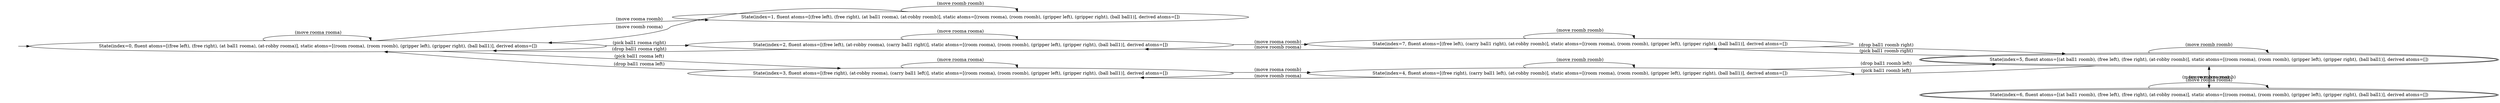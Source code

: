 digraph {
rankdir="LR"
s0[label="State(index=0, fluent atoms=[(free left), (free right), (at ball1 rooma), (at-robby rooma)], static atoms=[(room rooma), (room roomb), (gripper left), (gripper right), (ball ball1)], derived atoms=[])"]
s1[label="State(index=1, fluent atoms=[(free left), (free right), (at ball1 rooma), (at-robby roomb)], static atoms=[(room rooma), (room roomb), (gripper left), (gripper right), (ball ball1)], derived atoms=[])"]
s2[label="State(index=2, fluent atoms=[(free left), (at-robby rooma), (carry ball1 right)], static atoms=[(room rooma), (room roomb), (gripper left), (gripper right), (ball ball1)], derived atoms=[])"]
s3[label="State(index=3, fluent atoms=[(free right), (at-robby rooma), (carry ball1 left)], static atoms=[(room rooma), (room roomb), (gripper left), (gripper right), (ball ball1)], derived atoms=[])"]
s4[label="State(index=4, fluent atoms=[(free right), (carry ball1 left), (at-robby roomb)], static atoms=[(room rooma), (room roomb), (gripper left), (gripper right), (ball ball1)], derived atoms=[])"]
s5[peripheries=2,label="State(index=5, fluent atoms=[(at ball1 roomb), (free left), (free right), (at-robby roomb)], static atoms=[(room rooma), (room roomb), (gripper left), (gripper right), (ball ball1)], derived atoms=[])"]
s6[peripheries=2,label="State(index=6, fluent atoms=[(at ball1 roomb), (free left), (free right), (at-robby rooma)], static atoms=[(room rooma), (room roomb), (gripper left), (gripper right), (ball ball1)], derived atoms=[])"]
s7[label="State(index=7, fluent atoms=[(free left), (carry ball1 right), (at-robby roomb)], static atoms=[(room rooma), (room roomb), (gripper left), (gripper right), (ball ball1)], derived atoms=[])"]
Dangling [ label = "", style = invis ]
{ rank = same; Dangling }
Dangling -> s0
{ rank = same; s1}
{ rank = same; s0}
{ rank = same; s2,s3}
{ rank = same; s4,s7}
{ rank = same; s5,s6}
s0->s1 [label="(move rooma roomb)"]
s0->s0 [label="(move rooma rooma)"]
s0->s2 [label="(pick ball1 rooma right)"]
s0->s3 [label="(pick ball1 rooma left)"]
s3->s4 [label="(move rooma roomb)"]
s3->s3 [label="(move rooma rooma)"]
s3->s0 [label="(drop ball1 rooma left)"]
s4->s4 [label="(move roomb roomb)"]
s4->s3 [label="(move roomb rooma)"]
s4->s5 [label="(drop ball1 roomb left)"]
s5->s5 [label="(move roomb roomb)"]
s5->s6 [label="(move roomb rooma)"]
s5->s7 [label="(pick ball1 roomb right)"]
s5->s4 [label="(pick ball1 roomb left)"]
s7->s7 [label="(move roomb roomb)"]
s7->s2 [label="(move roomb rooma)"]
s7->s5 [label="(drop ball1 roomb right)"]
s6->s5 [label="(move rooma roomb)"]
s6->s6 [label="(move rooma rooma)"]
s2->s7 [label="(move rooma roomb)"]
s2->s2 [label="(move rooma rooma)"]
s2->s0 [label="(drop ball1 rooma right)"]
s1->s1 [label="(move roomb roomb)"]
s1->s0 [label="(move roomb rooma)"]
}
